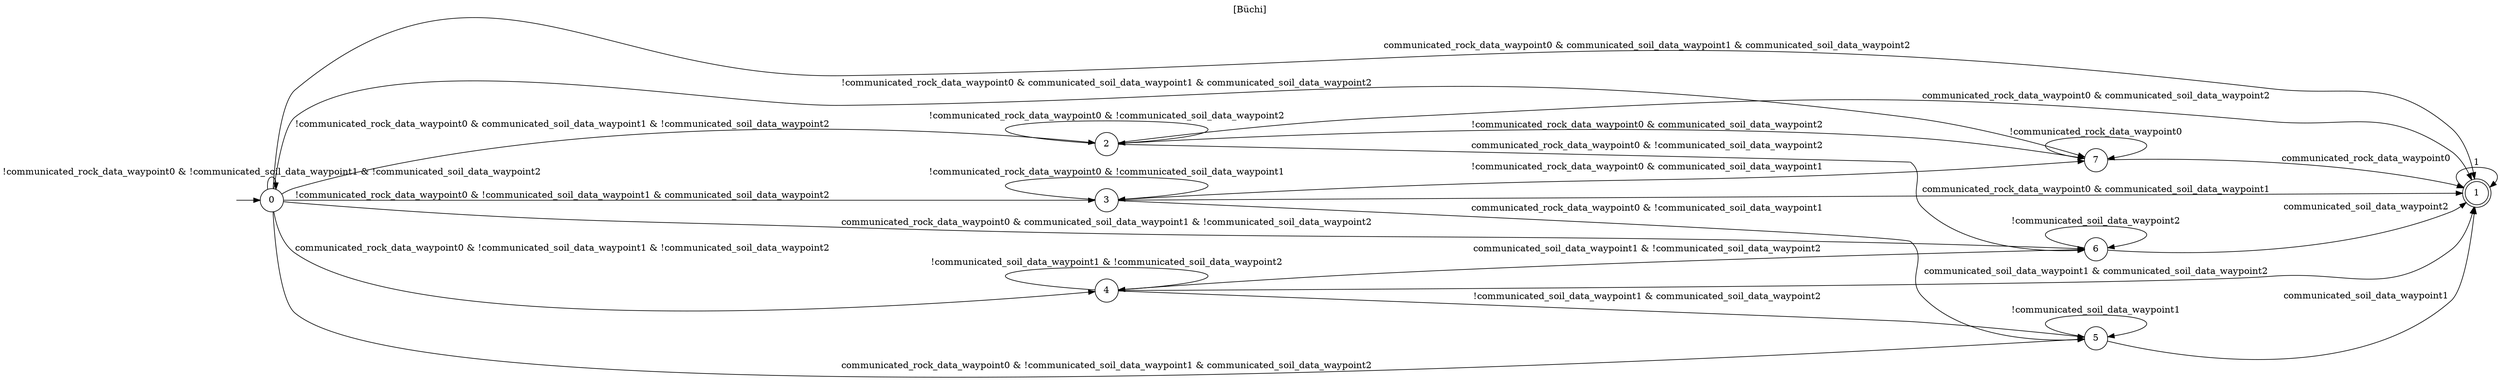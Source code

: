 digraph "" {
  rankdir=LR
  label="[Büchi]"
  labelloc="t"
  node [shape="circle"]
  I [label="", style=invis, width=0]
  I -> 0
  0 [label="0"]
  0 -> 0 [label="!communicated_rock_data_waypoint0 & !communicated_soil_data_waypoint1 & !communicated_soil_data_waypoint2"]
  0 -> 1 [label="communicated_rock_data_waypoint0 & communicated_soil_data_waypoint1 & communicated_soil_data_waypoint2"]
  0 -> 2 [label="!communicated_rock_data_waypoint0 & communicated_soil_data_waypoint1 & !communicated_soil_data_waypoint2"]
  0 -> 3 [label="!communicated_rock_data_waypoint0 & !communicated_soil_data_waypoint1 & communicated_soil_data_waypoint2"]
  0 -> 4 [label="communicated_rock_data_waypoint0 & !communicated_soil_data_waypoint1 & !communicated_soil_data_waypoint2"]
  0 -> 5 [label="communicated_rock_data_waypoint0 & !communicated_soil_data_waypoint1 & communicated_soil_data_waypoint2"]
  0 -> 6 [label="communicated_rock_data_waypoint0 & communicated_soil_data_waypoint1 & !communicated_soil_data_waypoint2"]
  0 -> 7 [label="!communicated_rock_data_waypoint0 & communicated_soil_data_waypoint1 & communicated_soil_data_waypoint2"]
  1 [label="1", peripheries=2]
  1 -> 1 [label="1"]
  2 [label="2"]
  2 -> 1 [label="communicated_rock_data_waypoint0 & communicated_soil_data_waypoint2"]
  2 -> 2 [label="!communicated_rock_data_waypoint0 & !communicated_soil_data_waypoint2"]
  2 -> 6 [label="communicated_rock_data_waypoint0 & !communicated_soil_data_waypoint2"]
  2 -> 7 [label="!communicated_rock_data_waypoint0 & communicated_soil_data_waypoint2"]
  3 [label="3"]
  3 -> 1 [label="communicated_rock_data_waypoint0 & communicated_soil_data_waypoint1"]
  3 -> 3 [label="!communicated_rock_data_waypoint0 & !communicated_soil_data_waypoint1"]
  3 -> 5 [label="communicated_rock_data_waypoint0 & !communicated_soil_data_waypoint1"]
  3 -> 7 [label="!communicated_rock_data_waypoint0 & communicated_soil_data_waypoint1"]
  4 [label="4"]
  4 -> 1 [label="communicated_soil_data_waypoint1 & communicated_soil_data_waypoint2"]
  4 -> 4 [label="!communicated_soil_data_waypoint1 & !communicated_soil_data_waypoint2"]
  4 -> 5 [label="!communicated_soil_data_waypoint1 & communicated_soil_data_waypoint2"]
  4 -> 6 [label="communicated_soil_data_waypoint1 & !communicated_soil_data_waypoint2"]
  5 [label="5"]
  5 -> 1 [label="communicated_soil_data_waypoint1"]
  5 -> 5 [label="!communicated_soil_data_waypoint1"]
  6 [label="6"]
  6 -> 1 [label="communicated_soil_data_waypoint2"]
  6 -> 6 [label="!communicated_soil_data_waypoint2"]
  7 [label="7"]
  7 -> 1 [label="communicated_rock_data_waypoint0"]
  7 -> 7 [label="!communicated_rock_data_waypoint0"]
}
